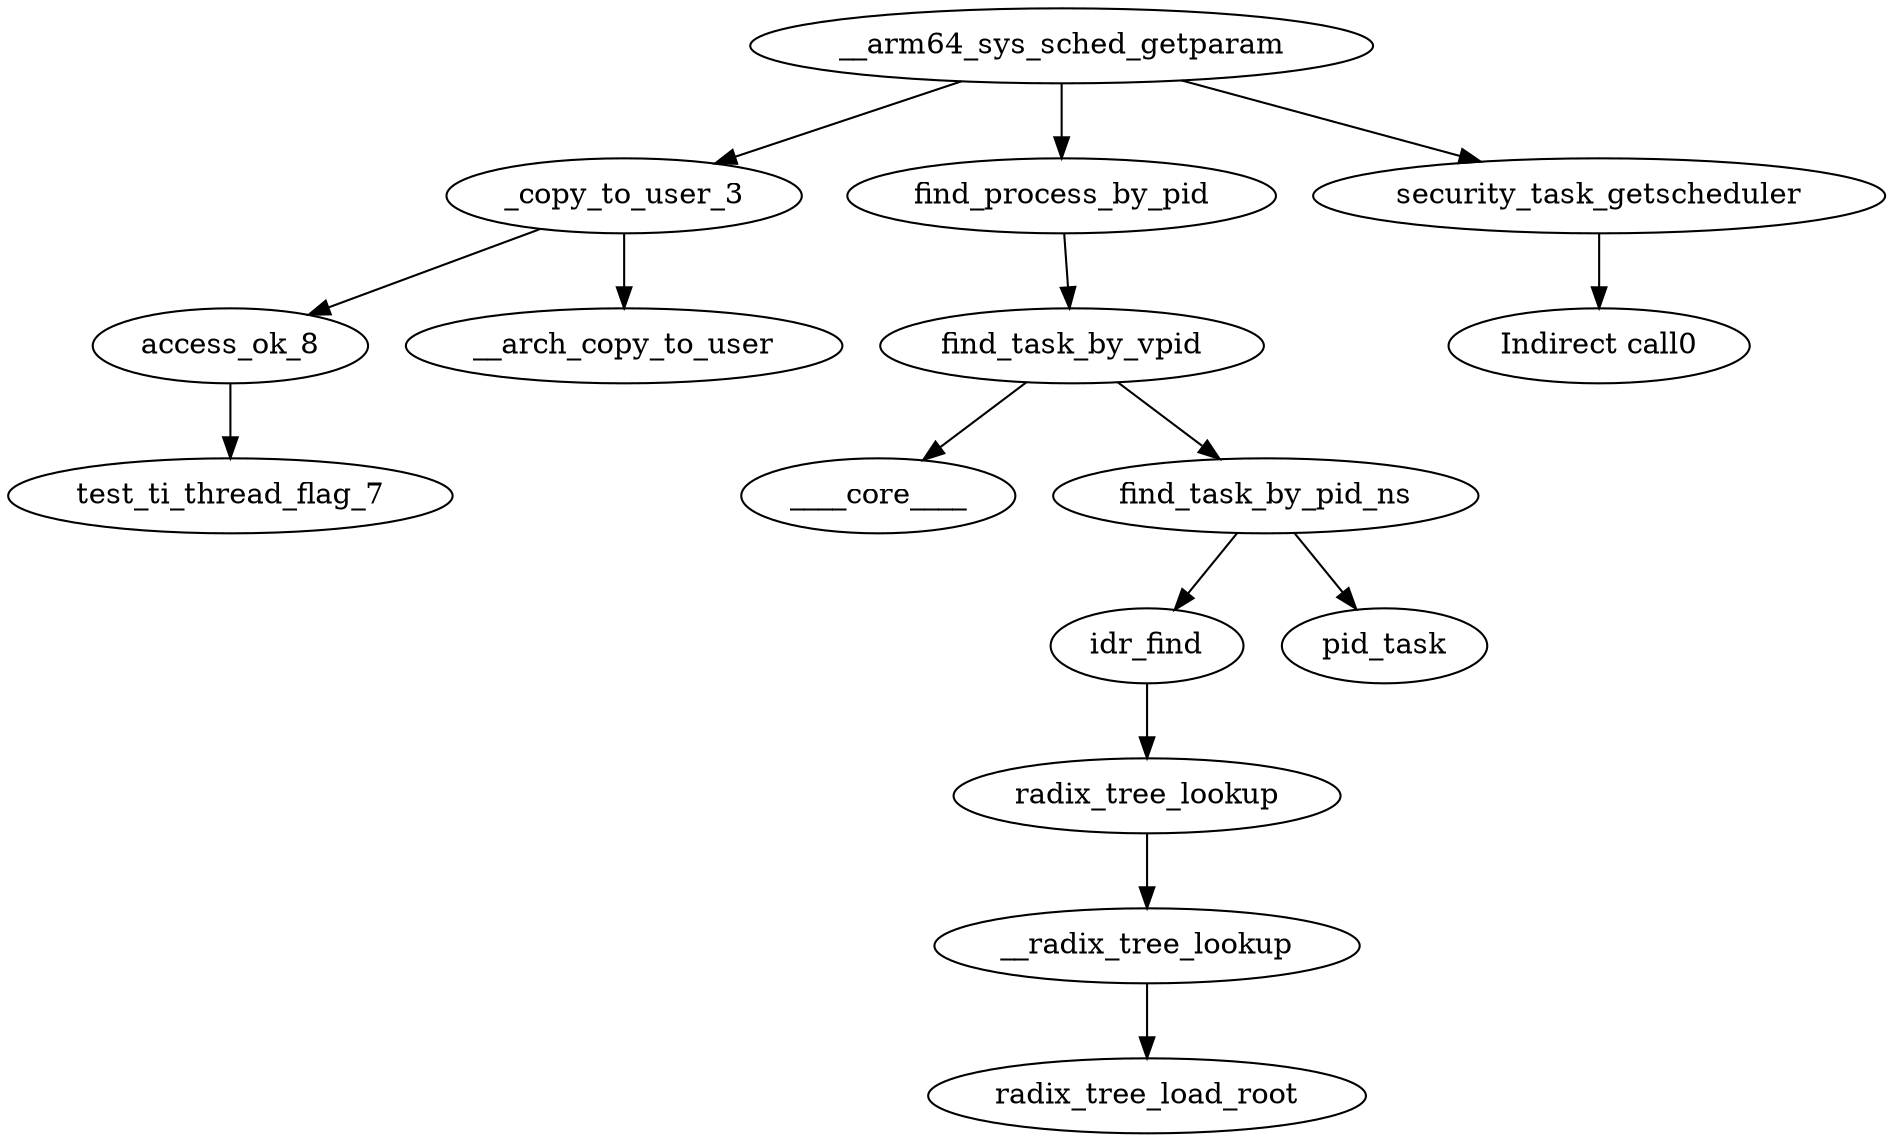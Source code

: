 digraph kerncollapsed {
    "radix_tree_load_root" [color="black"];
    "radix_tree_lookup" [color="black"];
    "__radix_tree_lookup" [color="black"];
    "idr_find" [color="black"];
    "____core____" [color="kernel"];
    "Indirect call0" [color="black"];
    "find_task_by_pid_ns" [color="black"];
    "__arm64_sys_sched_getparam" [color="black"];
    "access_ok_8" [color="black"];
    "pid_task" [color="black"];
    "test_ti_thread_flag_7" [color="black"];
    "_copy_to_user_3" [color="black"];
    "find_task_by_vpid" [color="black"];
    "__arch_copy_to_user" [color="black"];
    "find_process_by_pid" [color="black"];
    "security_task_getscheduler" [color="black"];
    "_copy_to_user_3" -> "__arch_copy_to_user" [color="black"];
    "_copy_to_user_3" -> "access_ok_8" [color="black"];
    "find_process_by_pid" -> "find_task_by_vpid" [color="black"];
    "access_ok_8" -> "test_ti_thread_flag_7" [color="black"];
    "security_task_getscheduler" -> "Indirect call0" [color="black"];
    "find_task_by_pid_ns" -> "pid_task" [color="black"];
    "find_task_by_pid_ns" -> "idr_find" [color="black"];
    "__radix_tree_lookup" -> "radix_tree_load_root" [color="black"];
    "__arm64_sys_sched_getparam" -> "_copy_to_user_3" [color="black"];
    "__arm64_sys_sched_getparam" -> "security_task_getscheduler" [color="black"];
    "__arm64_sys_sched_getparam" -> "find_process_by_pid" [color="black"];
    "radix_tree_lookup" -> "__radix_tree_lookup" [color="black"];
    "find_task_by_vpid" -> "____core____" [color="black"];
    "find_task_by_vpid" -> "find_task_by_pid_ns" [color="black"];
    "idr_find" -> "radix_tree_lookup" [color="black"];
}

